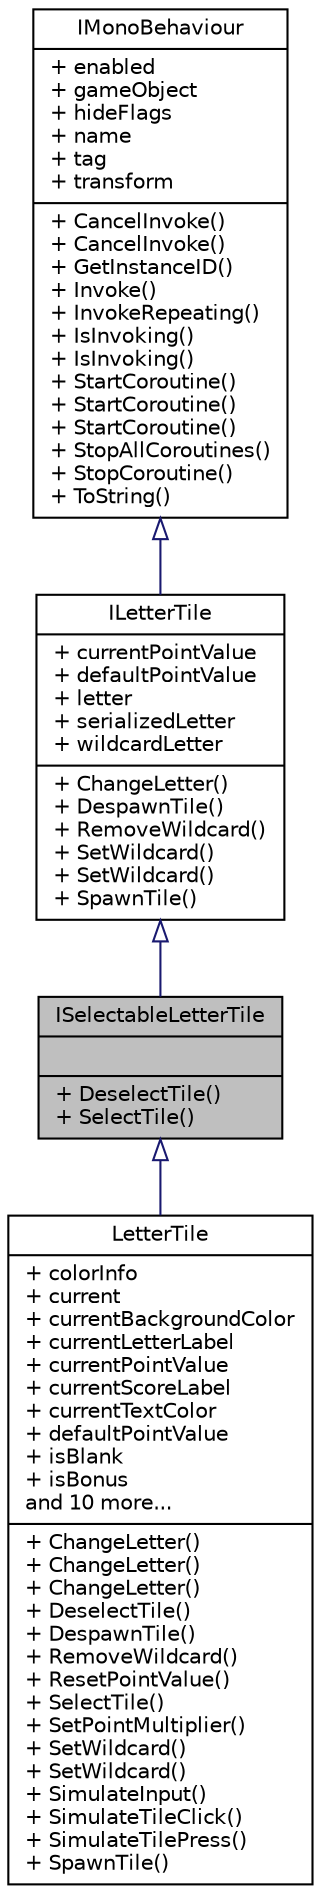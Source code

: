 digraph "ISelectableLetterTile"
{
 // INTERACTIVE_SVG=YES
  bgcolor="transparent";
  edge [fontname="Helvetica",fontsize="10",labelfontname="Helvetica",labelfontsize="10"];
  node [fontname="Helvetica",fontsize="10",shape=record];
  Node1 [label="{ISelectableLetterTile\n||+ DeselectTile()\l+ SelectTile()\l}",height=0.2,width=0.4,color="black", fillcolor="grey75", style="filled" fontcolor="black"];
  Node2 -> Node1 [dir="back",color="midnightblue",fontsize="10",style="solid",arrowtail="onormal",fontname="Helvetica"];
  Node2 [label="{ILetterTile\n|+ currentPointValue\l+ defaultPointValue\l+ letter\l+ serializedLetter\l+ wildcardLetter\l|+ ChangeLetter()\l+ DespawnTile()\l+ RemoveWildcard()\l+ SetWildcard()\l+ SetWildcard()\l+ SpawnTile()\l}",height=0.2,width=0.4,color="black",URL="$interface_thinksquirrel_software_1_1_word_game_builder_1_1_i_letter_tile.html",tooltip="(Advanced) An interface defining a letter tile. Implementations must derive from MonoBehaviour in som..."];
  Node3 -> Node2 [dir="back",color="midnightblue",fontsize="10",style="solid",arrowtail="onormal",fontname="Helvetica"];
  Node3 [label="{IMonoBehaviour\n|+ enabled\l+ gameObject\l+ hideFlags\l+ name\l+ tag\l+ transform\l|+ CancelInvoke()\l+ CancelInvoke()\l+ GetInstanceID()\l+ Invoke()\l+ InvokeRepeating()\l+ IsInvoking()\l+ IsInvoking()\l+ StartCoroutine()\l+ StartCoroutine()\l+ StartCoroutine()\l+ StopAllCoroutines()\l+ StopCoroutine()\l+ ToString()\l}",height=0.2,width=0.4,color="black",URL="$interface_thinksquirrel_software_1_1_word_game_builder_1_1_i_mono_behaviour.html"];
  Node1 -> Node4 [dir="back",color="midnightblue",fontsize="10",style="solid",arrowtail="onormal",fontname="Helvetica"];
  Node4 [label="{LetterTile\n|+ colorInfo\l+ current\l+ currentBackgroundColor\l+ currentLetterLabel\l+ currentPointValue\l+ currentScoreLabel\l+ currentTextColor\l+ defaultPointValue\l+ isBlank\l+ isBonus\land 10 more...\l|+ ChangeLetter()\l+ ChangeLetter()\l+ ChangeLetter()\l+ DeselectTile()\l+ DespawnTile()\l+ RemoveWildcard()\l+ ResetPointValue()\l+ SelectTile()\l+ SetPointMultiplier()\l+ SetWildcard()\l+ SetWildcard()\l+ SimulateInput()\l+ SimulateTileClick()\l+ SimulateTilePress()\l+ SpawnTile()\l}",height=0.2,width=0.4,color="black",URL="$class_thinksquirrel_software_1_1_word_game_builder_1_1_letter_tile.html",tooltip="The default implementation of a letter tile. "];
}
